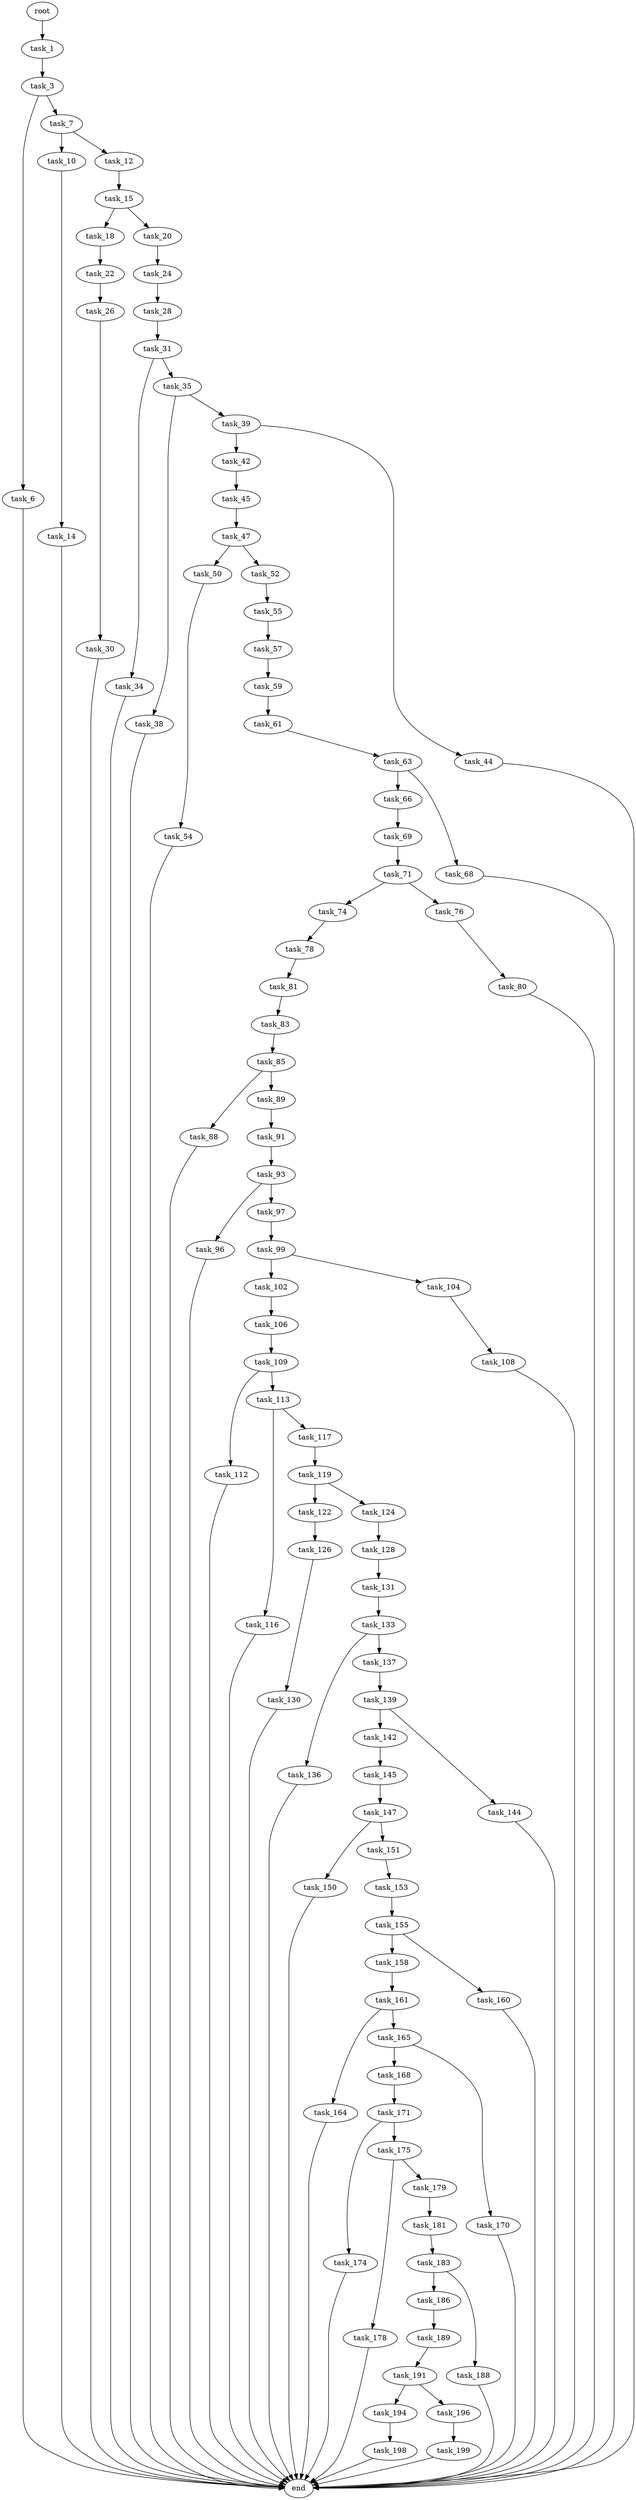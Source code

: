 digraph G {
  root [size="0.000000"];
  task_1 [size="5001449216.000000"];
  task_3 [size="134217728000.000000"];
  task_6 [size="5254320698.000000"];
  task_7 [size="6651030594.000000"];
  end [size="0.000000"];
  task_10 [size="549755813888.000000"];
  task_12 [size="8589934592.000000"];
  task_14 [size="231928233984.000000"];
  task_15 [size="16377094886.000000"];
  task_18 [size="613280509857.000000"];
  task_20 [size="231928233984.000000"];
  task_22 [size="100547978067.000000"];
  task_24 [size="10307329480.000000"];
  task_26 [size="7633518532.000000"];
  task_28 [size="368293445632.000000"];
  task_30 [size="18810904623.000000"];
  task_31 [size="1073741824000.000000"];
  task_34 [size="8589934592.000000"];
  task_35 [size="16750062412.000000"];
  task_38 [size="173352966132.000000"];
  task_39 [size="8589934592.000000"];
  task_42 [size="52843334554.000000"];
  task_44 [size="782757789696.000000"];
  task_45 [size="782757789696.000000"];
  task_47 [size="1788230429.000000"];
  task_50 [size="18383794790.000000"];
  task_52 [size="824666587576.000000"];
  task_54 [size="782757789696.000000"];
  task_55 [size="231928233984.000000"];
  task_57 [size="165324755737.000000"];
  task_59 [size="134217728000.000000"];
  task_61 [size="6626236982.000000"];
  task_63 [size="231928233984.000000"];
  task_66 [size="4044709898.000000"];
  task_68 [size="134217728000.000000"];
  task_69 [size="3976716988.000000"];
  task_71 [size="618532076843.000000"];
  task_74 [size="68719476736.000000"];
  task_76 [size="1282463964.000000"];
  task_78 [size="7066625798.000000"];
  task_80 [size="68719476736.000000"];
  task_81 [size="549755813888.000000"];
  task_83 [size="16907887870.000000"];
  task_85 [size="549755813888.000000"];
  task_88 [size="1348236857.000000"];
  task_89 [size="33474870170.000000"];
  task_91 [size="46379157941.000000"];
  task_93 [size="35968034666.000000"];
  task_96 [size="1803625672.000000"];
  task_97 [size="237659771131.000000"];
  task_99 [size="838959704.000000"];
  task_102 [size="368293445632.000000"];
  task_104 [size="20334854922.000000"];
  task_106 [size="1073741824000.000000"];
  task_108 [size="68719476736.000000"];
  task_109 [size="275906311078.000000"];
  task_112 [size="782757789696.000000"];
  task_113 [size="1035762978915.000000"];
  task_116 [size="73914459049.000000"];
  task_117 [size="1073741824000.000000"];
  task_119 [size="3416229937.000000"];
  task_122 [size="3292739787.000000"];
  task_124 [size="14340003066.000000"];
  task_126 [size="68719476736.000000"];
  task_128 [size="918208507302.000000"];
  task_130 [size="7302994448.000000"];
  task_131 [size="239477396996.000000"];
  task_133 [size="782757789696.000000"];
  task_136 [size="28991029248.000000"];
  task_137 [size="549755813888.000000"];
  task_139 [size="134217728000.000000"];
  task_142 [size="368293445632.000000"];
  task_144 [size="455271307602.000000"];
  task_145 [size="368293445632.000000"];
  task_147 [size="46131822512.000000"];
  task_150 [size="11380299566.000000"];
  task_151 [size="4205988067.000000"];
  task_153 [size="231928233984.000000"];
  task_155 [size="549755813888.000000"];
  task_158 [size="326641380624.000000"];
  task_160 [size="154125928008.000000"];
  task_161 [size="8589934592.000000"];
  task_164 [size="134217728000.000000"];
  task_165 [size="570579987083.000000"];
  task_168 [size="76317820084.000000"];
  task_170 [size="160797757200.000000"];
  task_171 [size="659468432449.000000"];
  task_174 [size="7618578309.000000"];
  task_175 [size="227301817934.000000"];
  task_178 [size="782757789696.000000"];
  task_179 [size="769788438.000000"];
  task_181 [size="155110482747.000000"];
  task_183 [size="7190505816.000000"];
  task_186 [size="931471496939.000000"];
  task_188 [size="368293445632.000000"];
  task_189 [size="5131427600.000000"];
  task_191 [size="134217728000.000000"];
  task_194 [size="31673488640.000000"];
  task_196 [size="21433752750.000000"];
  task_198 [size="8589934592.000000"];
  task_199 [size="462407064589.000000"];

  root -> task_1 [size="1.000000"];
  task_1 -> task_3 [size="134217728.000000"];
  task_3 -> task_6 [size="209715200.000000"];
  task_3 -> task_7 [size="209715200.000000"];
  task_6 -> end [size="1.000000"];
  task_7 -> task_10 [size="134217728.000000"];
  task_7 -> task_12 [size="134217728.000000"];
  task_10 -> task_14 [size="536870912.000000"];
  task_12 -> task_15 [size="33554432.000000"];
  task_14 -> end [size="1.000000"];
  task_15 -> task_18 [size="411041792.000000"];
  task_15 -> task_20 [size="411041792.000000"];
  task_18 -> task_22 [size="411041792.000000"];
  task_20 -> task_24 [size="301989888.000000"];
  task_22 -> task_26 [size="75497472.000000"];
  task_24 -> task_28 [size="33554432.000000"];
  task_26 -> task_30 [size="411041792.000000"];
  task_28 -> task_31 [size="411041792.000000"];
  task_30 -> end [size="1.000000"];
  task_31 -> task_34 [size="838860800.000000"];
  task_31 -> task_35 [size="838860800.000000"];
  task_34 -> end [size="1.000000"];
  task_35 -> task_38 [size="33554432.000000"];
  task_35 -> task_39 [size="33554432.000000"];
  task_38 -> end [size="1.000000"];
  task_39 -> task_42 [size="33554432.000000"];
  task_39 -> task_44 [size="33554432.000000"];
  task_42 -> task_45 [size="209715200.000000"];
  task_44 -> end [size="1.000000"];
  task_45 -> task_47 [size="679477248.000000"];
  task_47 -> task_50 [size="33554432.000000"];
  task_47 -> task_52 [size="33554432.000000"];
  task_50 -> task_54 [size="536870912.000000"];
  task_52 -> task_55 [size="536870912.000000"];
  task_54 -> end [size="1.000000"];
  task_55 -> task_57 [size="301989888.000000"];
  task_57 -> task_59 [size="301989888.000000"];
  task_59 -> task_61 [size="209715200.000000"];
  task_61 -> task_63 [size="134217728.000000"];
  task_63 -> task_66 [size="301989888.000000"];
  task_63 -> task_68 [size="301989888.000000"];
  task_66 -> task_69 [size="75497472.000000"];
  task_68 -> end [size="1.000000"];
  task_69 -> task_71 [size="209715200.000000"];
  task_71 -> task_74 [size="411041792.000000"];
  task_71 -> task_76 [size="411041792.000000"];
  task_74 -> task_78 [size="134217728.000000"];
  task_76 -> task_80 [size="33554432.000000"];
  task_78 -> task_81 [size="134217728.000000"];
  task_80 -> end [size="1.000000"];
  task_81 -> task_83 [size="536870912.000000"];
  task_83 -> task_85 [size="301989888.000000"];
  task_85 -> task_88 [size="536870912.000000"];
  task_85 -> task_89 [size="536870912.000000"];
  task_88 -> end [size="1.000000"];
  task_89 -> task_91 [size="679477248.000000"];
  task_91 -> task_93 [size="838860800.000000"];
  task_93 -> task_96 [size="33554432.000000"];
  task_93 -> task_97 [size="33554432.000000"];
  task_96 -> end [size="1.000000"];
  task_97 -> task_99 [size="209715200.000000"];
  task_99 -> task_102 [size="75497472.000000"];
  task_99 -> task_104 [size="75497472.000000"];
  task_102 -> task_106 [size="411041792.000000"];
  task_104 -> task_108 [size="536870912.000000"];
  task_106 -> task_109 [size="838860800.000000"];
  task_108 -> end [size="1.000000"];
  task_109 -> task_112 [size="301989888.000000"];
  task_109 -> task_113 [size="301989888.000000"];
  task_112 -> end [size="1.000000"];
  task_113 -> task_116 [size="679477248.000000"];
  task_113 -> task_117 [size="679477248.000000"];
  task_116 -> end [size="1.000000"];
  task_117 -> task_119 [size="838860800.000000"];
  task_119 -> task_122 [size="75497472.000000"];
  task_119 -> task_124 [size="75497472.000000"];
  task_122 -> task_126 [size="134217728.000000"];
  task_124 -> task_128 [size="301989888.000000"];
  task_126 -> task_130 [size="134217728.000000"];
  task_128 -> task_131 [size="838860800.000000"];
  task_130 -> end [size="1.000000"];
  task_131 -> task_133 [size="209715200.000000"];
  task_133 -> task_136 [size="679477248.000000"];
  task_133 -> task_137 [size="679477248.000000"];
  task_136 -> end [size="1.000000"];
  task_137 -> task_139 [size="536870912.000000"];
  task_139 -> task_142 [size="209715200.000000"];
  task_139 -> task_144 [size="209715200.000000"];
  task_142 -> task_145 [size="411041792.000000"];
  task_144 -> end [size="1.000000"];
  task_145 -> task_147 [size="411041792.000000"];
  task_147 -> task_150 [size="33554432.000000"];
  task_147 -> task_151 [size="33554432.000000"];
  task_150 -> end [size="1.000000"];
  task_151 -> task_153 [size="134217728.000000"];
  task_153 -> task_155 [size="301989888.000000"];
  task_155 -> task_158 [size="536870912.000000"];
  task_155 -> task_160 [size="536870912.000000"];
  task_158 -> task_161 [size="536870912.000000"];
  task_160 -> end [size="1.000000"];
  task_161 -> task_164 [size="33554432.000000"];
  task_161 -> task_165 [size="33554432.000000"];
  task_164 -> end [size="1.000000"];
  task_165 -> task_168 [size="411041792.000000"];
  task_165 -> task_170 [size="411041792.000000"];
  task_168 -> task_171 [size="75497472.000000"];
  task_170 -> end [size="1.000000"];
  task_171 -> task_174 [size="679477248.000000"];
  task_171 -> task_175 [size="679477248.000000"];
  task_174 -> end [size="1.000000"];
  task_175 -> task_178 [size="838860800.000000"];
  task_175 -> task_179 [size="838860800.000000"];
  task_178 -> end [size="1.000000"];
  task_179 -> task_181 [size="33554432.000000"];
  task_181 -> task_183 [size="411041792.000000"];
  task_183 -> task_186 [size="134217728.000000"];
  task_183 -> task_188 [size="134217728.000000"];
  task_186 -> task_189 [size="838860800.000000"];
  task_188 -> end [size="1.000000"];
  task_189 -> task_191 [size="411041792.000000"];
  task_191 -> task_194 [size="209715200.000000"];
  task_191 -> task_196 [size="209715200.000000"];
  task_194 -> task_198 [size="75497472.000000"];
  task_196 -> task_199 [size="411041792.000000"];
  task_198 -> end [size="1.000000"];
  task_199 -> end [size="1.000000"];
}
